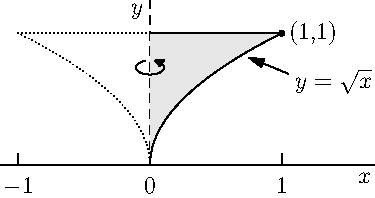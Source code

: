 import graph;
size(0,100);

real f(real x) {return sqrt(x);}
pair F(real x) {return (x,f(x));}

real g(real x) {return sqrt(-x);}
pair G(real x) {return (x,g(x));}

guide p=graph(f,0,1,operator ..);

draw(p--(0,1),dotted);

guide q=(0,0)--p--(0,1);
guide h=q--cycle;
fill(h,lightgray);

xaxis("$x$");
yaxis("$y$",0,1.25,dashed);

draw(q);
arrow("$y=\sqrt{x}$",F(0.7),ESE);
draw(graph(g,0,-1,operator ..)--(0,1),dotted);
draw((0,0.74),yscale(0.5)*arc(0,0.25cm,-250,70),ArcArrow);

xtick(Label,-1);
labelx(0);
xtick(Label,1);

dot(Label,(1,1));

